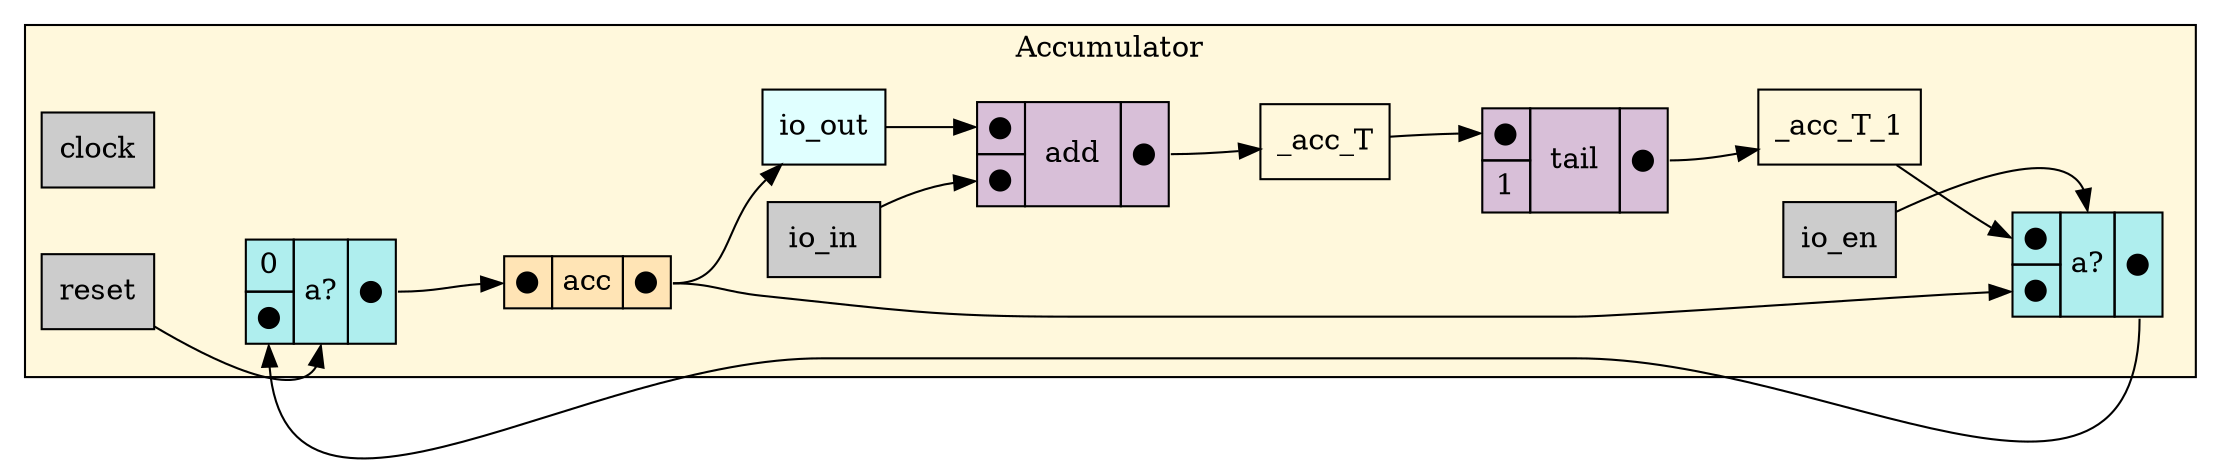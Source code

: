 digraph Accumulator {
stylesheet = "styles.css"
rankdir="LR" 

subgraph cluster_Accumulator {
  label="Accumulator"
  URL=""
  bgcolor="#FFF8DC"
  cluster_Accumulator_clock [shape = "rectangle" style="filled" fillcolor="#CCCCCC" label="clock" rank="0"]
     
cluster_Accumulator_reset [shape = "rectangle" style="filled" fillcolor="#CCCCCC" label="reset" rank="0"]
     
cluster_Accumulator_io_in [shape = "rectangle" style="filled" fillcolor="#CCCCCC" label="io_in" rank="0"]
     
cluster_Accumulator_io_en [shape = "rectangle" style="filled" fillcolor="#CCCCCC" label="io_en" rank="0"]
     
cluster_Accumulator_io_out [shape = "rectangle" style="filled" fillcolor="#E0FFFF" label="io_out" rank="1000"]
     
cluster_Accumulator__acc_T [label = "_acc_T" shape="rectangle"]; 

op_add_1 [shape = "plaintext" label=<
<TABLE BORDER="0" CELLBORDER="1" CELLSPACING="0" CELLPADDING="4" BGCOLOR="#D8BFD8">
  <TR>
    <TD PORT="in1">&#x25cf;</TD>
    <TD ROWSPAN="2" > add </TD>
    <TD ROWSPAN="2" PORT="out">&#x25cf;</TD>
  </TR>
  <TR>
    <TD PORT="in2">&#x25cf;</TD>
  </TR>
</TABLE>>];
       
cluster_Accumulator__acc_T_1 [label = "_acc_T_1" shape="rectangle"]; 

op_tail_2 [shape = "plaintext" label=<
<TABLE BORDER="0" CELLBORDER="1" CELLSPACING="0" CELLPADDING="4" BGCOLOR="#D8BFD8">
  <TR>
    <TD PORT="in1">&#x25cf;</TD>
    <TD ROWSPAN="2" > tail </TD>
    <TD ROWSPAN="2" PORT="out">&#x25cf;</TD>
  </TR>
  <TR>
    <TD>1</TD>
  </TR>
</TABLE>>];
       
struct_cluster_Accumulator_acc [shape="plaintext" label=<
<TABLE BORDER="0" CELLBORDER="1" CELLSPACING="0" CELLPADDING="4" BGCOLOR="#FFE4B5">
  <TR>
    <TD PORT="in">&#x25cf;</TD>
    <TD>acc</TD>
    <TD PORT="out">&#x25cf;</TD>
  </TR>
</TABLE>>];

mux_1160241772 [shape = "plaintext" label=<
<TABLE BORDER="0" CELLBORDER="1" CELLSPACING="0" CELLPADDING="4" BGCOLOR="#AFEEEE">
  <TR>
    <TD PORT="in1">0</TD>
    <TD ROWSPAN="2" PORT="select">a?</TD>
    <TD ROWSPAN="2" PORT="out">&#x25cf;</TD>
  </TR>
  <TR>
    <TD PORT="in2">&#x25cf;</TD>
  </TR>
</TABLE>>];
       

mux_620385393 [shape = "plaintext" label=<
<TABLE BORDER="0" CELLBORDER="1" CELLSPACING="0" CELLPADDING="4" BGCOLOR="#AFEEEE">
  <TR>
    <TD PORT="in1">&#x25cf;</TD>
    <TD ROWSPAN="2" PORT="select">a?</TD>
    <TD ROWSPAN="2" PORT="out">&#x25cf;</TD>
  </TR>
  <TR>
    <TD PORT="in2">&#x25cf;</TD>
  </TR>
</TABLE>>];
       

  cluster_Accumulator__acc_T -> op_tail_2:in1
  op_tail_2:out -> cluster_Accumulator__acc_T_1
  mux_620385393:out -> mux_1160241772:in2
  cluster_Accumulator_io_en -> mux_620385393:select
  struct_cluster_Accumulator_acc:out -> cluster_Accumulator_io_out
  struct_cluster_Accumulator_acc:out -> mux_620385393:in2
  cluster_Accumulator_io_out -> op_add_1:in1
  cluster_Accumulator__acc_T_1 -> mux_620385393:in1
  cluster_Accumulator_io_in -> op_add_1:in2
  cluster_Accumulator_reset -> mux_1160241772:select
  op_add_1:out -> cluster_Accumulator__acc_T
  mux_1160241772:out -> struct_cluster_Accumulator_acc:in
  
  
}
     
}
